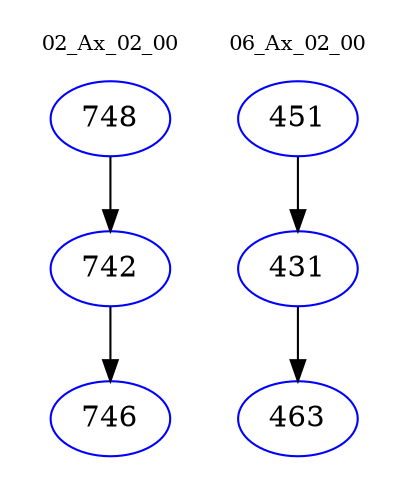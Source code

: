 digraph{
subgraph cluster_0 {
color = white
label = "02_Ax_02_00";
fontsize=10;
T0_748 [label="748", color="blue"]
T0_748 -> T0_742 [color="black"]
T0_742 [label="742", color="blue"]
T0_742 -> T0_746 [color="black"]
T0_746 [label="746", color="blue"]
}
subgraph cluster_1 {
color = white
label = "06_Ax_02_00";
fontsize=10;
T1_451 [label="451", color="blue"]
T1_451 -> T1_431 [color="black"]
T1_431 [label="431", color="blue"]
T1_431 -> T1_463 [color="black"]
T1_463 [label="463", color="blue"]
}
}
